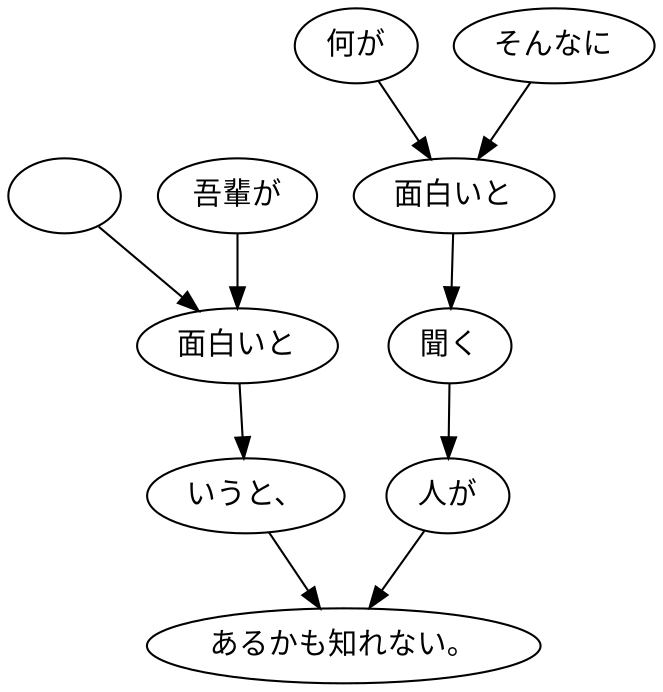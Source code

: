 digraph graph7336 {
	node0 [label="　"];
	node1 [label="吾輩が"];
	node2 [label="面白いと"];
	node3 [label="いうと、"];
	node4 [label="何が"];
	node5 [label="そんなに"];
	node6 [label="面白いと"];
	node7 [label="聞く"];
	node8 [label="人が"];
	node9 [label="あるかも知れない。"];
	node0 -> node2;
	node1 -> node2;
	node2 -> node3;
	node3 -> node9;
	node4 -> node6;
	node5 -> node6;
	node6 -> node7;
	node7 -> node8;
	node8 -> node9;
}
